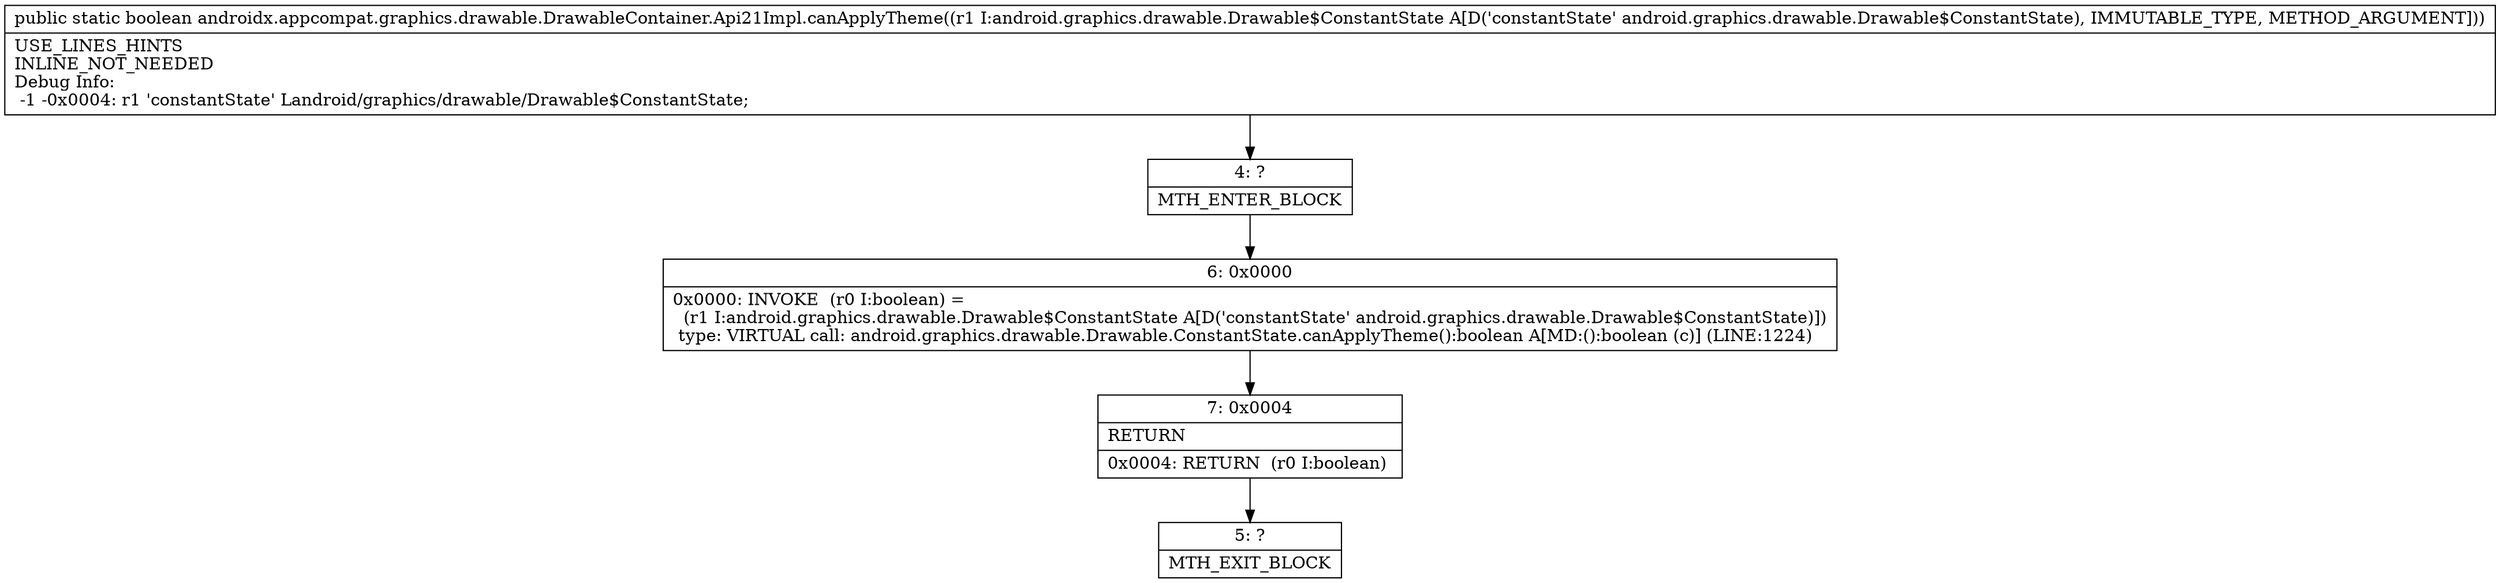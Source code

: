 digraph "CFG forandroidx.appcompat.graphics.drawable.DrawableContainer.Api21Impl.canApplyTheme(Landroid\/graphics\/drawable\/Drawable$ConstantState;)Z" {
Node_4 [shape=record,label="{4\:\ ?|MTH_ENTER_BLOCK\l}"];
Node_6 [shape=record,label="{6\:\ 0x0000|0x0000: INVOKE  (r0 I:boolean) = \l  (r1 I:android.graphics.drawable.Drawable$ConstantState A[D('constantState' android.graphics.drawable.Drawable$ConstantState)])\l type: VIRTUAL call: android.graphics.drawable.Drawable.ConstantState.canApplyTheme():boolean A[MD:():boolean (c)] (LINE:1224)\l}"];
Node_7 [shape=record,label="{7\:\ 0x0004|RETURN\l|0x0004: RETURN  (r0 I:boolean) \l}"];
Node_5 [shape=record,label="{5\:\ ?|MTH_EXIT_BLOCK\l}"];
MethodNode[shape=record,label="{public static boolean androidx.appcompat.graphics.drawable.DrawableContainer.Api21Impl.canApplyTheme((r1 I:android.graphics.drawable.Drawable$ConstantState A[D('constantState' android.graphics.drawable.Drawable$ConstantState), IMMUTABLE_TYPE, METHOD_ARGUMENT]))  | USE_LINES_HINTS\lINLINE_NOT_NEEDED\lDebug Info:\l  \-1 \-0x0004: r1 'constantState' Landroid\/graphics\/drawable\/Drawable$ConstantState;\l}"];
MethodNode -> Node_4;Node_4 -> Node_6;
Node_6 -> Node_7;
Node_7 -> Node_5;
}

